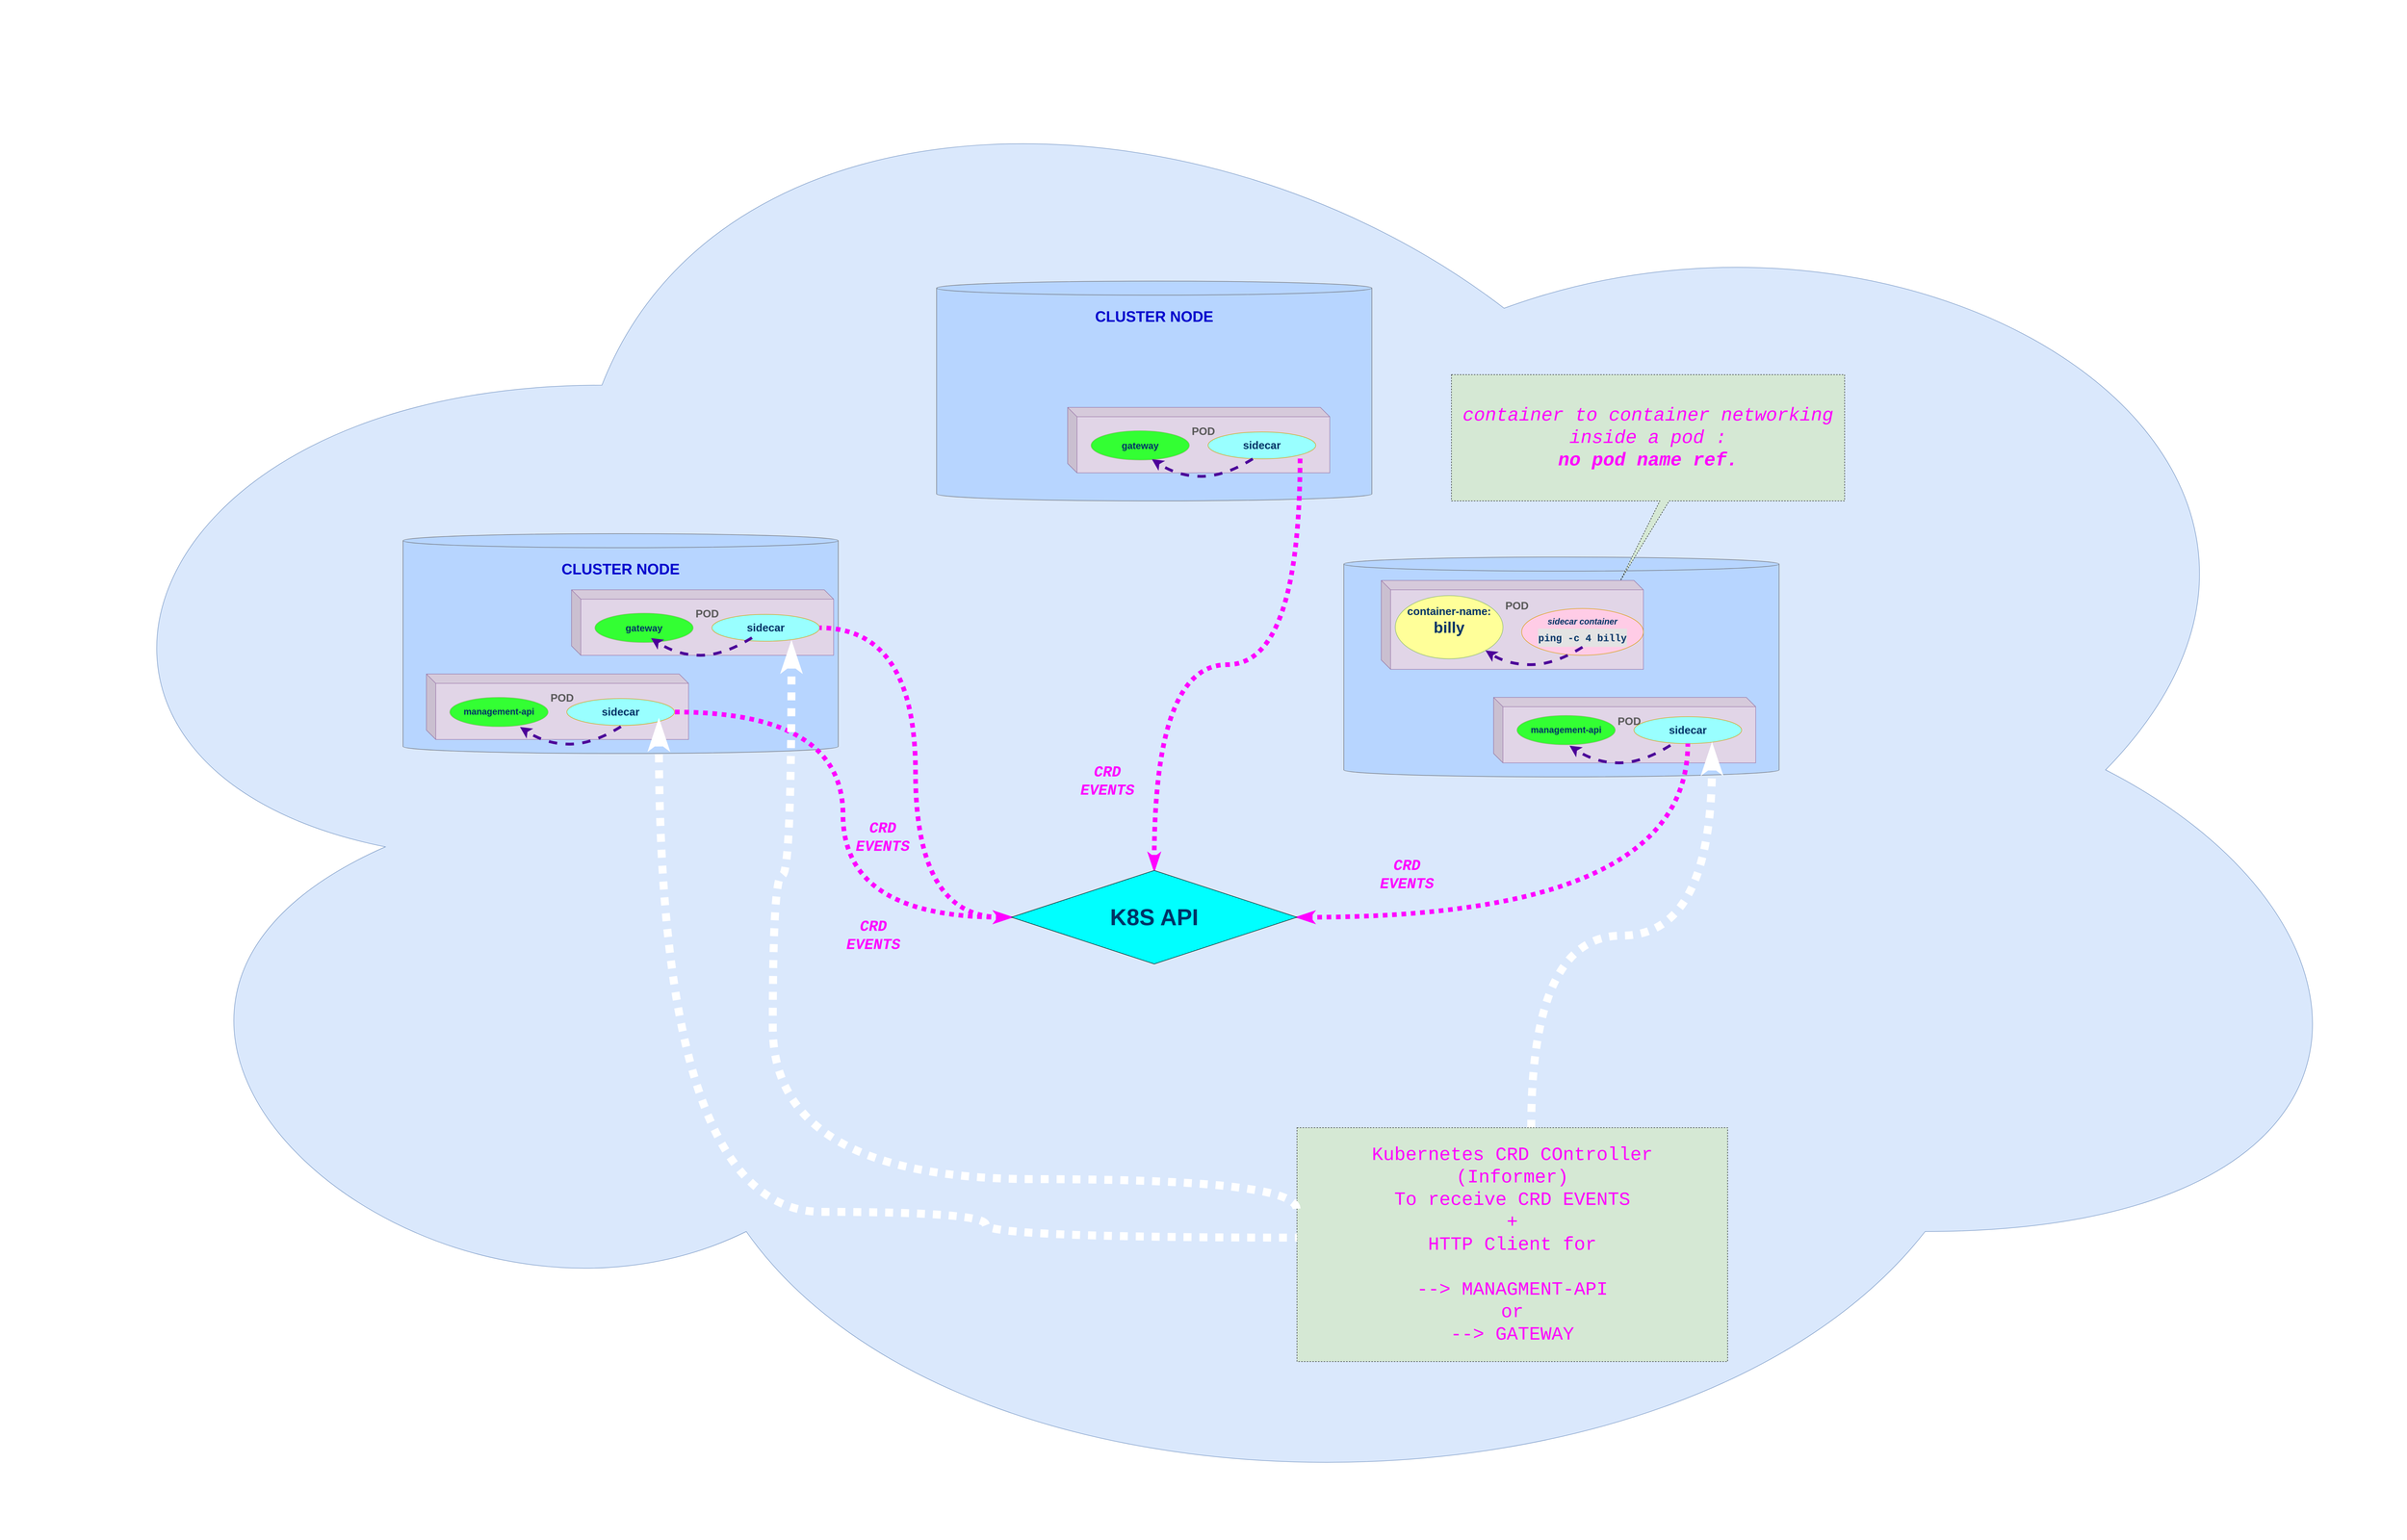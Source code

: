 <mxfile version="13.7.9" type="device"><diagram id="fm2JggmEherqyfopfVpq" name="Page-1"><mxGraphModel dx="7388" dy="4072" grid="1" gridSize="10" guides="1" tooltips="1" connect="1" arrows="1" fold="1" page="1" pageScale="1" pageWidth="850" pageHeight="1100" math="0" shadow="0"><root><mxCell id="0"/><mxCell id="1" parent="0"/><mxCell id="knT2juJfwnbs67EaFvIU-14" value="" style="ellipse;shape=cloud;whiteSpace=wrap;html=1;fillColor=#dae8fc;strokeColor=#6c8ebf;" vertex="1" parent="1"><mxGeometry x="-1390" y="-890" width="5140" height="3290" as="geometry"/></mxCell><mxCell id="knT2juJfwnbs67EaFvIU-25" value="&lt;div&gt;CLUSTER NODE &lt;br&gt;&lt;/div&gt;&lt;div&gt;&lt;br&gt;&lt;/div&gt;&lt;div&gt;&lt;br&gt;&lt;/div&gt;&lt;div&gt;&lt;br&gt;&lt;/div&gt;&lt;div&gt;&lt;br&gt;&lt;/div&gt;&lt;div&gt;&lt;br&gt;&lt;/div&gt;&lt;div&gt;&lt;br&gt;&lt;/div&gt;&lt;div&gt;&lt;br&gt;&lt;/div&gt;&lt;div&gt;&lt;br&gt;&lt;/div&gt;&lt;div&gt;&lt;br&gt;&lt;/div&gt;" style="shape=cylinder3;whiteSpace=wrap;html=1;boundedLbl=1;backgroundOutline=1;size=15;strokeColor=#666666;fontSize=32;fontStyle=1;fillColor=#B7D5FF;fontColor=#0000CC;" vertex="1" parent="1"><mxGeometry x="610" y="-290" width="930" height="470" as="geometry"/></mxCell><mxCell id="knT2juJfwnbs67EaFvIU-23" value="&lt;div&gt;CLUSTER NODE &lt;br&gt;&lt;/div&gt;&lt;div&gt;&lt;br&gt;&lt;/div&gt;&lt;div&gt;&lt;br&gt;&lt;/div&gt;&lt;div&gt;&lt;br&gt;&lt;/div&gt;&lt;div&gt;&lt;br&gt;&lt;/div&gt;&lt;div&gt;&lt;br&gt;&lt;/div&gt;&lt;div&gt;&lt;br&gt;&lt;/div&gt;&lt;div&gt;&lt;br&gt;&lt;/div&gt;&lt;div&gt;&lt;br&gt;&lt;/div&gt;&lt;div&gt;&lt;br&gt;&lt;/div&gt;" style="shape=cylinder3;whiteSpace=wrap;html=1;boundedLbl=1;backgroundOutline=1;size=15;strokeColor=#666666;fontSize=32;fontStyle=1;fillColor=#B7D5FF;fontColor=#0000CC;" vertex="1" parent="1"><mxGeometry x="-530" y="250" width="930" height="470" as="geometry"/></mxCell><mxCell id="knT2juJfwnbs67EaFvIU-8" value="&lt;div&gt;&lt;font size=&quot;1&quot; color=&quot;#595959&quot;&gt;&lt;b style=&quot;font-size: 23px&quot;&gt;POD&lt;/b&gt;&lt;br&gt;&lt;/font&gt;&lt;/div&gt;&lt;div&gt;&lt;font color=&quot;#595959&quot;&gt;&lt;br&gt;&lt;/font&gt;&lt;/div&gt;&lt;div&gt;&lt;font color=&quot;#595959&quot;&gt;&lt;br&gt;&lt;/font&gt;&lt;/div&gt;&lt;div&gt;&lt;font color=&quot;#595959&quot;&gt;&lt;br&gt;&lt;/font&gt;&lt;/div&gt;&lt;div&gt;&lt;font color=&quot;#595959&quot;&gt;&lt;br&gt;&lt;/font&gt;&lt;/div&gt;" style="shape=cube;whiteSpace=wrap;html=1;boundedLbl=1;backgroundOutline=1;darkOpacity=0.05;darkOpacity2=0.1;fillColor=#e1d5e7;strokeColor=#9673a6;fontColor=#003366;" vertex="1" parent="1"><mxGeometry x="-480" y="550" width="560" height="140" as="geometry"/></mxCell><mxCell id="knT2juJfwnbs67EaFvIU-9" value="&lt;font size=&quot;1&quot;&gt;&lt;b style=&quot;font-size: 23px&quot;&gt;sidecar&lt;/b&gt;&lt;/font&gt;" style="ellipse;whiteSpace=wrap;html=1;strokeColor=#d79b00;fontColor=#003366;fillColor=#99FFFF;" vertex="1" parent="1"><mxGeometry x="-180" y="602.5" width="230" height="57.5" as="geometry"/></mxCell><mxCell id="knT2juJfwnbs67EaFvIU-13" value="&lt;font size=&quot;1&quot;&gt;&lt;b style=&quot;font-size: 19px&quot;&gt;management-api&lt;/b&gt;&lt;/font&gt;" style="ellipse;whiteSpace=wrap;html=1;strokeColor=#82b366;fontColor=#003366;fillColor=#33FF33;" vertex="1" parent="1"><mxGeometry x="-430" y="600" width="210" height="62.5" as="geometry"/></mxCell><mxCell id="knT2juJfwnbs67EaFvIU-18" value="&lt;div&gt;&lt;font size=&quot;1&quot; color=&quot;#595959&quot;&gt;&lt;b style=&quot;font-size: 23px&quot;&gt;POD&lt;/b&gt;&lt;br&gt;&lt;/font&gt;&lt;/div&gt;&lt;div&gt;&lt;font color=&quot;#595959&quot;&gt;&lt;br&gt;&lt;/font&gt;&lt;/div&gt;&lt;div&gt;&lt;font color=&quot;#595959&quot;&gt;&lt;br&gt;&lt;/font&gt;&lt;/div&gt;&lt;div&gt;&lt;font color=&quot;#595959&quot;&gt;&lt;br&gt;&lt;/font&gt;&lt;/div&gt;&lt;div&gt;&lt;font color=&quot;#595959&quot;&gt;&lt;br&gt;&lt;/font&gt;&lt;/div&gt;" style="shape=cube;whiteSpace=wrap;html=1;boundedLbl=1;backgroundOutline=1;darkOpacity=0.05;darkOpacity2=0.1;fillColor=#e1d5e7;strokeColor=#9673a6;fontColor=#003366;" vertex="1" parent="1"><mxGeometry x="-170" y="370" width="560" height="140" as="geometry"/></mxCell><mxCell id="knT2juJfwnbs67EaFvIU-19" value="&lt;font size=&quot;1&quot;&gt;&lt;b style=&quot;font-size: 23px&quot;&gt;sidecar&lt;/b&gt;&lt;/font&gt;" style="ellipse;whiteSpace=wrap;html=1;strokeColor=#d79b00;fontColor=#003366;fillColor=#99FFFF;" vertex="1" parent="1"><mxGeometry x="130" y="422.5" width="230" height="57.5" as="geometry"/></mxCell><mxCell id="knT2juJfwnbs67EaFvIU-20" value="&lt;font size=&quot;1&quot;&gt;&lt;b style=&quot;font-size: 20px&quot;&gt;gateway&lt;/b&gt;&lt;/font&gt;" style="ellipse;whiteSpace=wrap;html=1;strokeColor=#82b366;fontColor=#003366;fillColor=#33FF33;" vertex="1" parent="1"><mxGeometry x="-120" y="420" width="210" height="62.5" as="geometry"/></mxCell><mxCell id="knT2juJfwnbs67EaFvIU-15" value="&lt;div&gt;&lt;font size=&quot;1&quot; color=&quot;#595959&quot;&gt;&lt;b style=&quot;font-size: 23px&quot;&gt;POD&lt;/b&gt;&lt;br&gt;&lt;/font&gt;&lt;/div&gt;&lt;div&gt;&lt;font color=&quot;#595959&quot;&gt;&lt;br&gt;&lt;/font&gt;&lt;/div&gt;&lt;div&gt;&lt;font color=&quot;#595959&quot;&gt;&lt;br&gt;&lt;/font&gt;&lt;/div&gt;&lt;div&gt;&lt;font color=&quot;#595959&quot;&gt;&lt;br&gt;&lt;/font&gt;&lt;/div&gt;&lt;div&gt;&lt;font color=&quot;#595959&quot;&gt;&lt;br&gt;&lt;/font&gt;&lt;/div&gt;" style="shape=cube;whiteSpace=wrap;html=1;boundedLbl=1;backgroundOutline=1;darkOpacity=0.05;darkOpacity2=0.1;fillColor=#e1d5e7;strokeColor=#9673a6;fontColor=#003366;" vertex="1" parent="1"><mxGeometry x="890" y="-20" width="560" height="140" as="geometry"/></mxCell><mxCell id="knT2juJfwnbs67EaFvIU-16" value="&lt;font size=&quot;1&quot;&gt;&lt;b style=&quot;font-size: 23px&quot;&gt;sidecar&lt;/b&gt;&lt;/font&gt;" style="ellipse;whiteSpace=wrap;html=1;strokeColor=#d79b00;fontColor=#003366;fillColor=#99FFFF;" vertex="1" parent="1"><mxGeometry x="1190" y="32.5" width="230" height="57.5" as="geometry"/></mxCell><mxCell id="knT2juJfwnbs67EaFvIU-17" value="&lt;font size=&quot;1&quot;&gt;&lt;b style=&quot;font-size: 20px&quot;&gt;gateway&lt;/b&gt;&lt;/font&gt;" style="ellipse;whiteSpace=wrap;html=1;strokeColor=#82b366;fontColor=#003366;fillColor=#33FF33;" vertex="1" parent="1"><mxGeometry x="940" y="30" width="210" height="62.5" as="geometry"/></mxCell><mxCell id="knT2juJfwnbs67EaFvIU-24" value="&lt;div&gt;CLUSTER NODE &lt;br&gt;&lt;/div&gt;&lt;div&gt;&lt;br&gt;&lt;/div&gt;&lt;div&gt;&lt;br&gt;&lt;/div&gt;&lt;div&gt;&lt;br&gt;&lt;/div&gt;&lt;div&gt;&lt;br&gt;&lt;/div&gt;&lt;div&gt;&lt;br&gt;&lt;/div&gt;&lt;div&gt;&lt;br&gt;&lt;/div&gt;&lt;div&gt;&lt;br&gt;&lt;/div&gt;&lt;div&gt;&lt;br&gt;&lt;/div&gt;&lt;div&gt;&lt;br&gt;&lt;/div&gt;" style="shape=cylinder3;whiteSpace=wrap;html=1;boundedLbl=1;backgroundOutline=1;size=15;strokeColor=#666666;fontColor=#333333;fontSize=32;fontStyle=1;fillColor=#B7D5FF;" vertex="1" parent="1"><mxGeometry x="1480" y="300" width="930" height="470" as="geometry"/></mxCell><mxCell id="knT2juJfwnbs67EaFvIU-26" value="&lt;div&gt;&lt;font size=&quot;1&quot; color=&quot;#595959&quot;&gt;&lt;b style=&quot;font-size: 23px&quot;&gt;POD&lt;/b&gt;&lt;br&gt;&lt;/font&gt;&lt;/div&gt;&lt;div&gt;&lt;font color=&quot;#595959&quot;&gt;&lt;br&gt;&lt;/font&gt;&lt;/div&gt;&lt;div&gt;&lt;font color=&quot;#595959&quot;&gt;&lt;br&gt;&lt;/font&gt;&lt;/div&gt;&lt;div&gt;&lt;font color=&quot;#595959&quot;&gt;&lt;br&gt;&lt;/font&gt;&lt;/div&gt;&lt;div&gt;&lt;font color=&quot;#595959&quot;&gt;&lt;br&gt;&lt;/font&gt;&lt;/div&gt;" style="shape=cube;whiteSpace=wrap;html=1;boundedLbl=1;backgroundOutline=1;darkOpacity=0.05;darkOpacity2=0.1;fillColor=#e1d5e7;strokeColor=#9673a6;fontColor=#003366;" vertex="1" parent="1"><mxGeometry x="1800" y="600" width="560" height="140" as="geometry"/></mxCell><mxCell id="knT2juJfwnbs67EaFvIU-27" value="&lt;font size=&quot;1&quot;&gt;&lt;b style=&quot;font-size: 23px&quot;&gt;sidecar&lt;/b&gt;&lt;/font&gt;" style="ellipse;whiteSpace=wrap;html=1;strokeColor=#d79b00;fontColor=#003366;fillColor=#99FFFF;" vertex="1" parent="1"><mxGeometry x="2100" y="641.25" width="230" height="57.5" as="geometry"/></mxCell><mxCell id="knT2juJfwnbs67EaFvIU-28" value="&lt;font size=&quot;1&quot;&gt;&lt;b style=&quot;font-size: 19px&quot;&gt;management-api&lt;/b&gt;&lt;/font&gt;" style="ellipse;whiteSpace=wrap;html=1;strokeColor=#82b366;fontColor=#003366;fillColor=#33FF33;" vertex="1" parent="1"><mxGeometry x="1850" y="638.75" width="210" height="62.5" as="geometry"/></mxCell><mxCell id="knT2juJfwnbs67EaFvIU-39" style="edgeStyle=orthogonalEdgeStyle;rounded=0;orthogonalLoop=1;jettySize=auto;html=1;entryX=1;entryY=0.5;entryDx=0;entryDy=0;dashed=1;strokeWidth=10;fontFamily=Courier New;fontSize=32;fontColor=#99FFCC;curved=1;strokeColor=#FF00FF;startArrow=classicThin;startFill=1;endArrow=none;endFill=0;dashPattern=1 1;" edge="1" parent="1" source="knT2juJfwnbs67EaFvIU-29" target="knT2juJfwnbs67EaFvIU-9"><mxGeometry relative="1" as="geometry"/></mxCell><mxCell id="knT2juJfwnbs67EaFvIU-40" style="edgeStyle=orthogonalEdgeStyle;curved=1;rounded=0;orthogonalLoop=1;jettySize=auto;html=1;entryX=1;entryY=1;entryDx=0;entryDy=0;dashed=1;strokeColor=#FF00FF;strokeWidth=10;fontFamily=Courier New;fontSize=32;fontColor=#99FFCC;startArrow=classicThin;startFill=1;endArrow=none;endFill=0;dashPattern=1 1;" edge="1" parent="1" source="knT2juJfwnbs67EaFvIU-29" target="knT2juJfwnbs67EaFvIU-16"><mxGeometry relative="1" as="geometry"/></mxCell><mxCell id="knT2juJfwnbs67EaFvIU-41" style="edgeStyle=orthogonalEdgeStyle;curved=1;rounded=0;orthogonalLoop=1;jettySize=auto;html=1;dashed=1;strokeColor=#FF00FF;strokeWidth=10;fontFamily=Courier New;fontSize=32;fontColor=#99FFCC;startArrow=classicThin;startFill=1;endArrow=none;endFill=0;dashPattern=1 1;" edge="1" parent="1" source="knT2juJfwnbs67EaFvIU-29" target="knT2juJfwnbs67EaFvIU-27"><mxGeometry relative="1" as="geometry"/></mxCell><mxCell id="knT2juJfwnbs67EaFvIU-42" style="edgeStyle=orthogonalEdgeStyle;curved=1;rounded=0;orthogonalLoop=1;jettySize=auto;html=1;entryX=1;entryY=0.5;entryDx=0;entryDy=0;dashed=1;strokeColor=#FF00FF;strokeWidth=10;fontFamily=Courier New;fontSize=32;fontColor=#99FFCC;startArrow=classicThin;startFill=1;endArrow=none;endFill=0;dashPattern=1 1;" edge="1" parent="1" source="knT2juJfwnbs67EaFvIU-29" target="knT2juJfwnbs67EaFvIU-19"><mxGeometry relative="1" as="geometry"/></mxCell><mxCell id="knT2juJfwnbs67EaFvIU-29" value="&lt;font size=&quot;1&quot;&gt;&lt;b style=&quot;font-size: 49px&quot;&gt;K8S API&lt;/b&gt;&lt;/font&gt;" style="rhombus;whiteSpace=wrap;html=1;fontSize=32;fontColor=#003366;fillColor=#00FFFF;" vertex="1" parent="1"><mxGeometry x="770" y="970" width="610" height="200" as="geometry"/></mxCell><mxCell id="knT2juJfwnbs67EaFvIU-30" value="&lt;div&gt;&lt;font size=&quot;1&quot; color=&quot;#595959&quot;&gt;&lt;b style=&quot;font-size: 23px&quot;&gt;POD&lt;/b&gt;&lt;br&gt;&lt;/font&gt;&lt;/div&gt;&lt;div&gt;&lt;font color=&quot;#595959&quot;&gt;&lt;br&gt;&lt;/font&gt;&lt;/div&gt;&lt;div&gt;&lt;font color=&quot;#595959&quot;&gt;&lt;br&gt;&lt;/font&gt;&lt;/div&gt;&lt;div&gt;&lt;font color=&quot;#595959&quot;&gt;&lt;br&gt;&lt;/font&gt;&lt;/div&gt;&lt;div&gt;&lt;font color=&quot;#595959&quot;&gt;&lt;br&gt;&lt;/font&gt;&lt;/div&gt;&lt;div&gt;&lt;br&gt;&lt;/div&gt;&lt;div&gt;&lt;br&gt;&lt;/div&gt;&lt;div&gt;&lt;br&gt;&lt;/div&gt;" style="shape=cube;whiteSpace=wrap;html=1;boundedLbl=1;backgroundOutline=1;darkOpacity=0.05;darkOpacity2=0.1;fillColor=#e1d5e7;strokeColor=#9673a6;fontColor=#003366;" vertex="1" parent="1"><mxGeometry x="1560" y="350" width="560" height="190" as="geometry"/></mxCell><mxCell id="knT2juJfwnbs67EaFvIU-31" value="&lt;div&gt;&lt;font size=&quot;1&quot;&gt;&lt;b&gt;&lt;i style=&quot;font-size: 18px&quot;&gt;sidecar container&lt;/i&gt;&lt;/b&gt;&lt;/font&gt;&lt;/div&gt;&lt;div&gt;&lt;font size=&quot;1&quot;&gt;&lt;b&gt;&lt;i style=&quot;font-size: 18px&quot;&gt;&lt;br&gt;&lt;/i&gt;&lt;/b&gt;&lt;/font&gt;&lt;/div&gt;&lt;div&gt;&lt;font size=&quot;1&quot;&gt;&lt;b&gt;&lt;i style=&quot;font-size: 18px&quot;&gt;&lt;br&gt;&lt;/i&gt;&lt;/b&gt;&lt;/font&gt;&lt;/div&gt;" style="ellipse;whiteSpace=wrap;html=1;strokeColor=#d79b00;fontColor=#003366;fillColor=#FFCCE6;" vertex="1" parent="1"><mxGeometry x="1860" y="410" width="260" height="100" as="geometry"/></mxCell><mxCell id="knT2juJfwnbs67EaFvIU-32" value="&lt;div style=&quot;font-size: 23px&quot;&gt;&lt;font style=&quot;font-size: 23px&quot; color=&quot;#003366&quot;&gt;&lt;b&gt;container-name: &lt;font style=&quot;font-size: 33px&quot;&gt;billy&lt;/font&gt;&lt;/b&gt;&lt;/font&gt;&lt;/div&gt;&lt;div style=&quot;font-size: 23px&quot;&gt;&lt;font style=&quot;font-size: 23px&quot; color=&quot;#003366&quot;&gt;&lt;b&gt;&lt;br&gt;&lt;/b&gt;&lt;/font&gt;&lt;/div&gt;" style="ellipse;whiteSpace=wrap;html=1;strokeColor=#82b366;fontColor=#99FFCC;fillColor=#FFFF99;" vertex="1" parent="1"><mxGeometry x="1590" y="382.5" width="230" height="135" as="geometry"/></mxCell><mxCell id="knT2juJfwnbs67EaFvIU-33" value="&lt;font style=&quot;font-size: 21px&quot;&gt;ping -c 4 billy&lt;/font&gt;" style="text;html=1;strokeColor=none;fillColor=none;align=center;verticalAlign=middle;whiteSpace=wrap;rounded=0;fontSize=32;fontColor=#003366;labelBackgroundColor=#E3E3E3;fontFamily=Courier New;fontStyle=1" vertex="1" parent="1"><mxGeometry x="1870" y="451.87" width="240" height="40.63" as="geometry"/></mxCell><mxCell id="knT2juJfwnbs67EaFvIU-34" value="" style="curved=1;endArrow=classic;html=1;fontFamily=Courier New;fontSize=32;fontColor=#003366;exitX=0.5;exitY=1;exitDx=0;exitDy=0;strokeWidth=6;dashed=1;strokeColor=#4C0099;" edge="1" parent="1" source="knT2juJfwnbs67EaFvIU-33" target="knT2juJfwnbs67EaFvIU-32"><mxGeometry width="50" height="50" relative="1" as="geometry"><mxPoint x="1700" y="290" as="sourcePoint"/><mxPoint x="1750" y="240" as="targetPoint"/><Array as="points"><mxPoint x="1930" y="530"/><mxPoint x="1830" y="530"/></Array></mxGeometry></mxCell><mxCell id="knT2juJfwnbs67EaFvIU-35" value="" style="curved=1;endArrow=classic;html=1;fontFamily=Courier New;fontSize=32;fontColor=#003366;exitX=0.5;exitY=1;exitDx=0;exitDy=0;strokeWidth=6;dashed=1;strokeColor=#4C0099;" edge="1" parent="1"><mxGeometry width="50" height="50" relative="1" as="geometry"><mxPoint x="215.56" y="472.5" as="sourcePoint"/><mxPoint x="0.004" y="473.333" as="targetPoint"/><Array as="points"><mxPoint x="155.56" y="510"/><mxPoint x="55.56" y="510"/></Array></mxGeometry></mxCell><mxCell id="knT2juJfwnbs67EaFvIU-36" value="" style="curved=1;endArrow=classic;html=1;fontFamily=Courier New;fontSize=32;fontColor=#003366;exitX=0.5;exitY=1;exitDx=0;exitDy=0;strokeWidth=6;dashed=1;strokeColor=#4C0099;" edge="1" parent="1"><mxGeometry width="50" height="50" relative="1" as="geometry"><mxPoint x="-64.44" y="662.5" as="sourcePoint"/><mxPoint x="-279.996" y="663.333" as="targetPoint"/><Array as="points"><mxPoint x="-124.44" y="700"/><mxPoint x="-224.44" y="700"/></Array></mxGeometry></mxCell><mxCell id="knT2juJfwnbs67EaFvIU-37" value="" style="curved=1;endArrow=classic;html=1;fontFamily=Courier New;fontSize=32;fontColor=#003366;exitX=0.5;exitY=1;exitDx=0;exitDy=0;strokeWidth=6;dashed=1;strokeColor=#4C0099;" edge="1" parent="1"><mxGeometry width="50" height="50" relative="1" as="geometry"><mxPoint x="1285.56" y="90" as="sourcePoint"/><mxPoint x="1070.004" y="90.833" as="targetPoint"/><Array as="points"><mxPoint x="1225.56" y="127.5"/><mxPoint x="1125.56" y="127.5"/></Array></mxGeometry></mxCell><mxCell id="knT2juJfwnbs67EaFvIU-38" value="" style="curved=1;endArrow=classic;html=1;fontFamily=Courier New;fontSize=32;fontColor=#003366;exitX=0.5;exitY=1;exitDx=0;exitDy=0;strokeWidth=6;dashed=1;strokeColor=#4C0099;" edge="1" parent="1"><mxGeometry width="50" height="50" relative="1" as="geometry"><mxPoint x="2177.78" y="702.5" as="sourcePoint"/><mxPoint x="1962.224" y="703.333" as="targetPoint"/><Array as="points"><mxPoint x="2117.78" y="740"/><mxPoint x="2017.78" y="740"/></Array></mxGeometry></mxCell><mxCell id="knT2juJfwnbs67EaFvIU-43" value="CRD EVENTS" style="text;html=1;strokeColor=none;fillColor=none;align=center;verticalAlign=middle;whiteSpace=wrap;rounded=0;labelBackgroundColor=none;fontFamily=Courier New;fontSize=32;fontColor=#FF00FF;fontStyle=3" vertex="1" parent="1"><mxGeometry x="880" y="720" width="190" height="120" as="geometry"/></mxCell><mxCell id="knT2juJfwnbs67EaFvIU-44" value="CRD EVENTS" style="text;html=1;strokeColor=none;fillColor=none;align=center;verticalAlign=middle;whiteSpace=wrap;rounded=0;labelBackgroundColor=none;fontFamily=Courier New;fontSize=32;fontColor=#FF00FF;fontStyle=3" vertex="1" parent="1"><mxGeometry x="400" y="840" width="190" height="120" as="geometry"/></mxCell><mxCell id="knT2juJfwnbs67EaFvIU-45" value="CRD EVENTS" style="text;html=1;strokeColor=none;fillColor=none;align=center;verticalAlign=middle;whiteSpace=wrap;rounded=0;labelBackgroundColor=none;fontFamily=Courier New;fontSize=32;fontColor=#FF00FF;fontStyle=3" vertex="1" parent="1"><mxGeometry x="1520" y="920" width="190" height="120" as="geometry"/></mxCell><mxCell id="knT2juJfwnbs67EaFvIU-46" value="CRD EVENTS" style="text;html=1;strokeColor=none;fillColor=none;align=center;verticalAlign=middle;whiteSpace=wrap;rounded=0;labelBackgroundColor=none;fontFamily=Courier New;fontSize=32;fontColor=#FF00FF;fontStyle=3" vertex="1" parent="1"><mxGeometry x="380" y="1050" width="190" height="120" as="geometry"/></mxCell><mxCell id="knT2juJfwnbs67EaFvIU-49" value="&lt;i style=&quot;font-size: 40px;&quot;&gt;container to container networking inside a pod :&lt;br style=&quot;font-size: 40px;&quot;&gt;&lt;b style=&quot;font-size: 40px;&quot;&gt;no pod name ref.&lt;/b&gt;&lt;/i&gt;" style="shape=callout;whiteSpace=wrap;html=1;perimeter=calloutPerimeter;labelBackgroundColor=none;fontFamily=Courier New;fontSize=40;fontColor=#FF00FF;position2=0.43;size=170;position=0.53;dashed=1;fillColor=#D5E8D4;" vertex="1" parent="1"><mxGeometry x="1710" y="-90" width="840" height="440" as="geometry"/></mxCell><mxCell id="knT2juJfwnbs67EaFvIU-50" value="Kubernetes CRD COntroller &lt;br&gt;(Informer)&lt;br&gt;To receive CRD EVENTS&lt;br&gt;+ &lt;br&gt;HTTP Client for&lt;br&gt;&lt;br&gt;--&amp;gt; MANAGMENT-API&lt;br&gt;&lt;div&gt;or&lt;/div&gt;&lt;div&gt;--&amp;gt; GATEWAY &lt;br&gt;&lt;/div&gt; " style="shape=callout;whiteSpace=wrap;html=1;perimeter=calloutPerimeter;labelBackgroundColor=none;fontFamily=Courier New;fontSize=40;fontColor=#FF00FF;position2=0.55;size=0;position=0.44;dashed=1;fillColor=#D5E8D4;base=152;" vertex="1" parent="1"><mxGeometry x="1380" y="1520" width="920" height="500" as="geometry"/></mxCell><mxCell id="knT2juJfwnbs67EaFvIU-58" style="edgeStyle=orthogonalEdgeStyle;curved=1;rounded=0;orthogonalLoop=1;jettySize=auto;html=1;dashed=1;strokeWidth=17;fontFamily=Courier New;fontSize=32;fontColor=#99FFCC;startArrow=classicThin;startFill=1;endArrow=none;endFill=0;dashPattern=1 1;exitX=0.725;exitY=1.074;exitDx=0;exitDy=0;exitPerimeter=0;entryX=0.544;entryY=-0.001;entryDx=0;entryDy=0;entryPerimeter=0;strokeColor=#FFFFFF;" edge="1" parent="1" source="knT2juJfwnbs67EaFvIU-27" target="knT2juJfwnbs67EaFvIU-50"><mxGeometry relative="1" as="geometry"><mxPoint x="1910" y="1541.25" as="sourcePoint"/><mxPoint x="2745" y="1170" as="targetPoint"/></mxGeometry></mxCell><mxCell id="knT2juJfwnbs67EaFvIU-60" style="edgeStyle=orthogonalEdgeStyle;curved=1;rounded=0;orthogonalLoop=1;jettySize=auto;html=1;dashed=1;strokeWidth=17;fontFamily=Courier New;fontSize=32;fontColor=#99FFCC;startArrow=classicThin;startFill=1;endArrow=none;endFill=0;dashPattern=1 1;entryX=0;entryY=0;entryDx=0;entryDy=235;entryPerimeter=0;strokeColor=#FFFFFF;exitX=1;exitY=1;exitDx=0;exitDy=0;" edge="1" parent="1" source="knT2juJfwnbs67EaFvIU-9" target="knT2juJfwnbs67EaFvIU-50"><mxGeometry relative="1" as="geometry"><mxPoint x="2276.75" y="713.005" as="sourcePoint"/><mxPoint x="1926.96" y="1559.53" as="targetPoint"/><Array as="points"><mxPoint x="16" y="1700"/><mxPoint x="715" y="1700"/><mxPoint x="715" y="1755"/></Array></mxGeometry></mxCell><mxCell id="knT2juJfwnbs67EaFvIU-61" style="edgeStyle=orthogonalEdgeStyle;curved=1;rounded=0;orthogonalLoop=1;jettySize=auto;html=1;dashed=1;strokeWidth=17;fontFamily=Courier New;fontSize=32;fontColor=#99FFCC;startArrow=classicThin;startFill=1;endArrow=none;endFill=0;dashPattern=1 1;entryX=-0.001;entryY=0.348;entryDx=0;entryDy=0;entryPerimeter=0;strokeColor=#FFFFFF;exitX=0.739;exitY=1.087;exitDx=0;exitDy=0;exitPerimeter=0;" edge="1" parent="1" source="knT2juJfwnbs67EaFvIU-19" target="knT2juJfwnbs67EaFvIU-50"><mxGeometry relative="1" as="geometry"><mxPoint x="31.78" y="660.115" as="sourcePoint"/><mxPoint x="1470" y="1795" as="targetPoint"/><Array as="points"><mxPoint x="300" y="980"/><mxPoint x="260" y="980"/><mxPoint x="260" y="1630"/><mxPoint x="1379" y="1630"/></Array></mxGeometry></mxCell></root></mxGraphModel></diagram></mxfile>